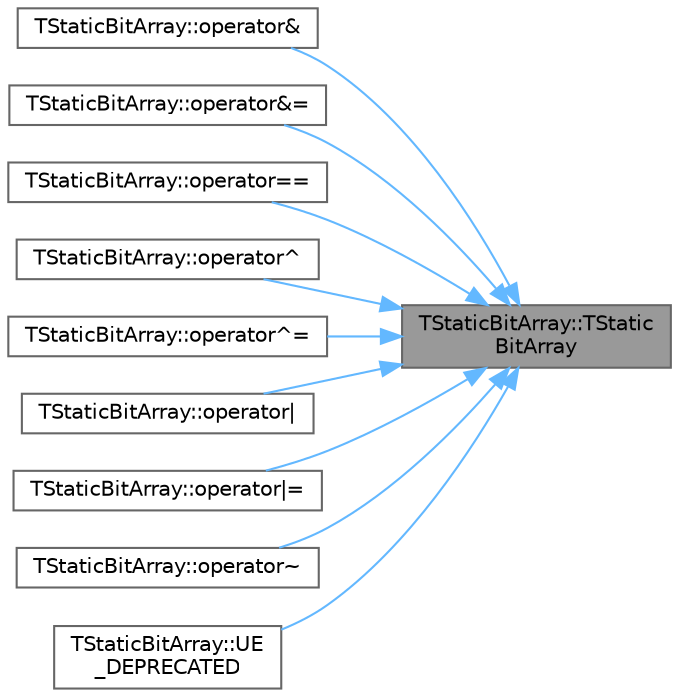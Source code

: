 digraph "TStaticBitArray::TStaticBitArray"
{
 // INTERACTIVE_SVG=YES
 // LATEX_PDF_SIZE
  bgcolor="transparent";
  edge [fontname=Helvetica,fontsize=10,labelfontname=Helvetica,labelfontsize=10];
  node [fontname=Helvetica,fontsize=10,shape=box,height=0.2,width=0.4];
  rankdir="RL";
  Node1 [id="Node000001",label="TStaticBitArray::TStatic\lBitArray",height=0.2,width=0.4,color="gray40", fillcolor="grey60", style="filled", fontcolor="black",tooltip="Minimal initialization constructor."];
  Node1 -> Node2 [id="edge1_Node000001_Node000002",dir="back",color="steelblue1",style="solid",tooltip=" "];
  Node2 [id="Node000002",label="TStaticBitArray::operator&",height=0.2,width=0.4,color="grey40", fillcolor="white", style="filled",URL="$d2/d53/classTStaticBitArray.html#a54ca8e14e0eab551c8046a3c72ffce1d",tooltip=" "];
  Node1 -> Node3 [id="edge2_Node000001_Node000003",dir="back",color="steelblue1",style="solid",tooltip=" "];
  Node3 [id="Node000003",label="TStaticBitArray::operator&=",height=0.2,width=0.4,color="grey40", fillcolor="white", style="filled",URL="$d2/d53/classTStaticBitArray.html#aed1fcd07fbd833cc818d96e0266127ff",tooltip=" "];
  Node1 -> Node4 [id="edge3_Node000001_Node000004",dir="back",color="steelblue1",style="solid",tooltip=" "];
  Node4 [id="Node000004",label="TStaticBitArray::operator==",height=0.2,width=0.4,color="grey40", fillcolor="white", style="filled",URL="$d2/d53/classTStaticBitArray.html#abf5f04f168335fe4379fb462592dd638",tooltip=" "];
  Node1 -> Node5 [id="edge4_Node000001_Node000005",dir="back",color="steelblue1",style="solid",tooltip=" "];
  Node5 [id="Node000005",label="TStaticBitArray::operator^",height=0.2,width=0.4,color="grey40", fillcolor="white", style="filled",URL="$d2/d53/classTStaticBitArray.html#ae3af21de9b7bd7b6c740bfe42c499177",tooltip=" "];
  Node1 -> Node6 [id="edge5_Node000001_Node000006",dir="back",color="steelblue1",style="solid",tooltip=" "];
  Node6 [id="Node000006",label="TStaticBitArray::operator^=",height=0.2,width=0.4,color="grey40", fillcolor="white", style="filled",URL="$d2/d53/classTStaticBitArray.html#a6239d748046dc8ca3c983af4ae22e2ef",tooltip=" "];
  Node1 -> Node7 [id="edge6_Node000001_Node000007",dir="back",color="steelblue1",style="solid",tooltip=" "];
  Node7 [id="Node000007",label="TStaticBitArray::operator\|",height=0.2,width=0.4,color="grey40", fillcolor="white", style="filled",URL="$d2/d53/classTStaticBitArray.html#a2fed1d75bc116ad5a17941ad7ae30787",tooltip=" "];
  Node1 -> Node8 [id="edge7_Node000001_Node000008",dir="back",color="steelblue1",style="solid",tooltip=" "];
  Node8 [id="Node000008",label="TStaticBitArray::operator\|=",height=0.2,width=0.4,color="grey40", fillcolor="white", style="filled",URL="$d2/d53/classTStaticBitArray.html#a91a6d6c673096dee41a1092b00d65997",tooltip=" "];
  Node1 -> Node9 [id="edge8_Node000001_Node000009",dir="back",color="steelblue1",style="solid",tooltip=" "];
  Node9 [id="Node000009",label="TStaticBitArray::operator~",height=0.2,width=0.4,color="grey40", fillcolor="white", style="filled",URL="$d2/d53/classTStaticBitArray.html#a36fd591e09065b1c6d4eff76def1888b",tooltip=" "];
  Node1 -> Node10 [id="edge9_Node000001_Node000010",dir="back",color="steelblue1",style="solid",tooltip=" "];
  Node10 [id="Node000010",label="TStaticBitArray::UE\l_DEPRECATED",height=0.2,width=0.4,color="grey40", fillcolor="white", style="filled",URL="$d2/d53/classTStaticBitArray.html#ad888bc3122b8c7a7700cfbe0506e579f",tooltip="This operator only exists to disambiguate == in statements of the form (flags == 0)"];
}
